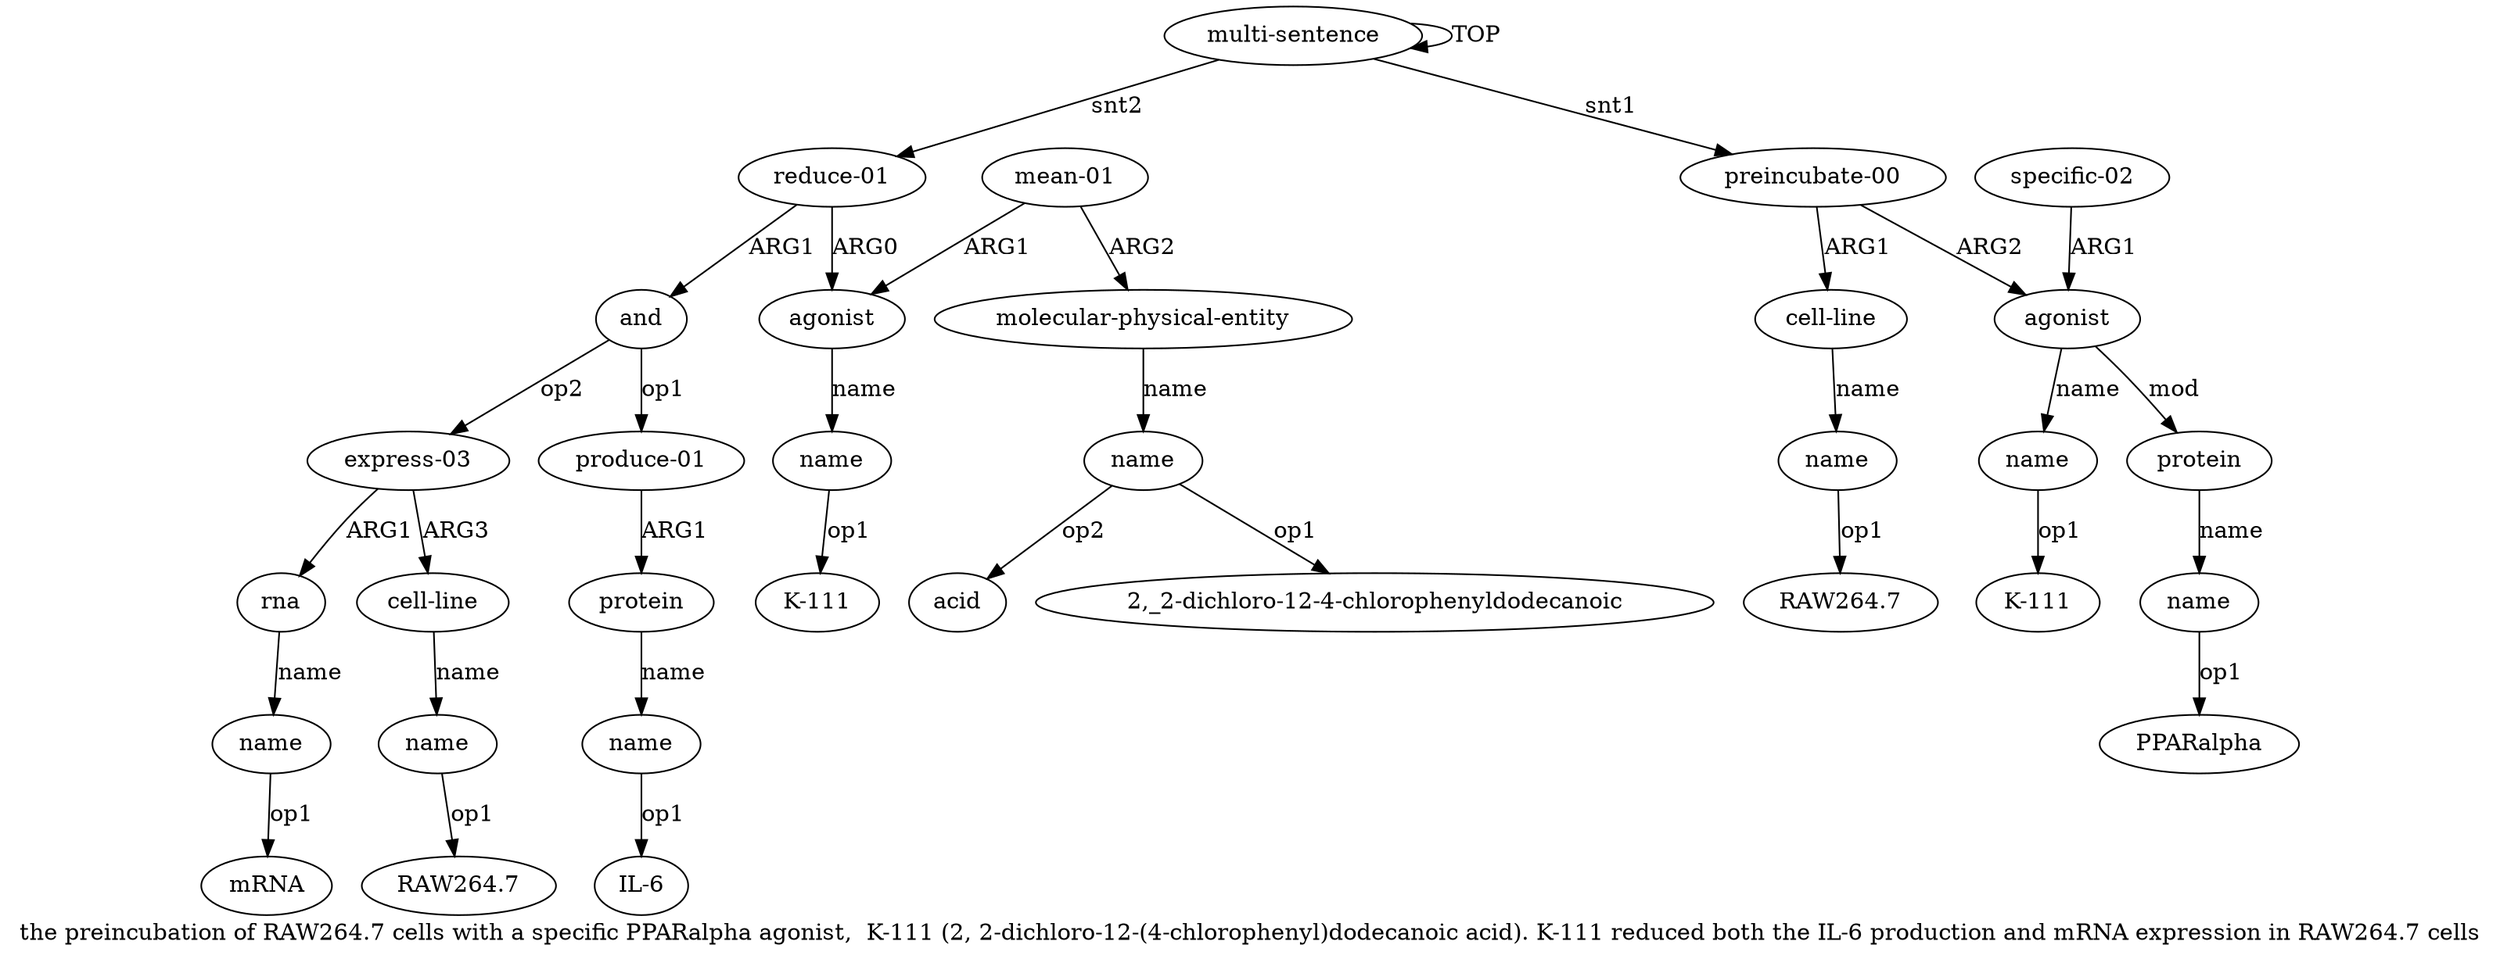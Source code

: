 digraph  {
	graph [label="the preincubation of RAW264.7 cells with a specific PPARalpha agonist,  K-111 (2, 2-dichloro-12-(4-chlorophenyl)dodecanoic acid)\
. K-111 reduced both the IL-6 production and mRNA expression in RAW264.7 cells"];
	node [label="\N"];
	a20	 [color=black,
		gold_ind=20,
		gold_label=rna,
		label=rna,
		test_ind=20,
		test_label=rna];
	a21	 [color=black,
		gold_ind=21,
		gold_label=name,
		label=name,
		test_ind=21,
		test_label=name];
	a20 -> a21 [key=0,
	color=black,
	gold_label=name,
	label=name,
	test_label=name];
"a21 mRNA" [color=black,
	gold_ind=-1,
	gold_label=mRNA,
	label=mRNA,
	test_ind=-1,
	test_label=mRNA];
a21 -> "a21 mRNA" [key=0,
color=black,
gold_label=op1,
label=op1,
test_label=op1];
a22 [color=black,
gold_ind=22,
gold_label="cell-line",
label="cell-line",
test_ind=22,
test_label="cell-line"];
a23 [color=black,
gold_ind=23,
gold_label=name,
label=name,
test_ind=23,
test_label=name];
a22 -> a23 [key=0,
color=black,
gold_label=name,
label=name,
test_label=name];
"a23 RAW264.7" [color=black,
gold_ind=-1,
gold_label="RAW264.7",
label="RAW264.7",
test_ind=-1,
test_label="RAW264.7"];
a23 -> "a23 RAW264.7" [key=0,
color=black,
gold_label=op1,
label=op1,
test_label=op1];
"a14 acid" [color=black,
gold_ind=-1,
gold_label=acid,
label=acid,
test_ind=-1,
test_label=acid];
"a18 IL-6" [color=black,
gold_ind=-1,
gold_label="IL-6",
label="IL-6",
test_ind=-1,
test_label="IL-6"];
"a11 K-111" [color=black,
gold_ind=-1,
gold_label="K-111",
label="K-111",
test_ind=-1,
test_label="K-111"];
"a5 K-111" [color=black,
gold_ind=-1,
gold_label="K-111",
label="K-111",
test_ind=-1,
test_label="K-111"];
"a7 PPARalpha" [color=black,
gold_ind=-1,
gold_label=PPARalpha,
label=PPARalpha,
test_ind=-1,
test_label=PPARalpha];
a15 [color=black,
gold_ind=15,
gold_label=and,
label=and,
test_ind=15,
test_label=and];
a16 [color=black,
gold_ind=16,
gold_label="produce-01",
label="produce-01",
test_ind=16,
test_label="produce-01"];
a15 -> a16 [key=0,
color=black,
gold_label=op1,
label=op1,
test_label=op1];
a19 [color=black,
gold_ind=19,
gold_label="express-03",
label="express-03",
test_ind=19,
test_label="express-03"];
a15 -> a19 [key=0,
color=black,
gold_label=op2,
label=op2,
test_label=op2];
a14 [color=black,
gold_ind=14,
gold_label=name,
label=name,
test_ind=14,
test_label=name];
a14 -> "a14 acid" [key=0,
color=black,
gold_label=op2,
label=op2,
test_label=op2];
"a14 2,_2-dichloro-12-4-chlorophenyldodecanoic" [color=black,
gold_ind=-1,
gold_label="2,_2-dichloro-12-4-chlorophenyldodecanoic",
label="2,_2-dichloro-12-4-chlorophenyldodecanoic",
test_ind=-1,
test_label="2,_2-dichloro-12-4-chlorophenyldodecanoic"];
a14 -> "a14 2,_2-dichloro-12-4-chlorophenyldodecanoic" [key=0,
color=black,
gold_label=op1,
label=op1,
test_label=op1];
a17 [color=black,
gold_ind=17,
gold_label=protein,
label=protein,
test_ind=17,
test_label=protein];
a18 [color=black,
gold_ind=18,
gold_label=name,
label=name,
test_ind=18,
test_label=name];
a17 -> a18 [key=0,
color=black,
gold_label=name,
label=name,
test_label=name];
a16 -> a17 [key=0,
color=black,
gold_label=ARG1,
label=ARG1,
test_label=ARG1];
a11 [color=black,
gold_ind=11,
gold_label=name,
label=name,
test_ind=11,
test_label=name];
a11 -> "a11 K-111" [key=0,
color=black,
gold_label=op1,
label=op1,
test_label=op1];
a10 [color=black,
gold_ind=10,
gold_label=agonist,
label=agonist,
test_ind=10,
test_label=agonist];
a10 -> a11 [key=0,
color=black,
gold_label=name,
label=name,
test_label=name];
a13 [color=black,
gold_ind=13,
gold_label="molecular-physical-entity",
label="molecular-physical-entity",
test_ind=13,
test_label="molecular-physical-entity"];
a13 -> a14 [key=0,
color=black,
gold_label=name,
label=name,
test_label=name];
a12 [color=black,
gold_ind=12,
gold_label="mean-01",
label="mean-01",
test_ind=12,
test_label="mean-01"];
a12 -> a10 [key=0,
color=black,
gold_label=ARG1,
label=ARG1,
test_label=ARG1];
a12 -> a13 [key=0,
color=black,
gold_label=ARG2,
label=ARG2,
test_label=ARG2];
"a3 RAW264.7" [color=black,
gold_ind=-1,
gold_label="RAW264.7",
label="RAW264.7",
test_ind=-1,
test_label="RAW264.7"];
a19 -> a20 [key=0,
color=black,
gold_label=ARG1,
label=ARG1,
test_label=ARG1];
a19 -> a22 [key=0,
color=black,
gold_label=ARG3,
label=ARG3,
test_label=ARG3];
a18 -> "a18 IL-6" [key=0,
color=black,
gold_label=op1,
label=op1,
test_label=op1];
a1 [color=black,
gold_ind=1,
gold_label="preincubate-00",
label="preincubate-00",
test_ind=1,
test_label="preincubate-00"];
a2 [color=black,
gold_ind=2,
gold_label="cell-line",
label="cell-line",
test_ind=2,
test_label="cell-line"];
a1 -> a2 [key=0,
color=black,
gold_label=ARG1,
label=ARG1,
test_label=ARG1];
a4 [color=black,
gold_ind=4,
gold_label=agonist,
label=agonist,
test_ind=4,
test_label=agonist];
a1 -> a4 [key=0,
color=black,
gold_label=ARG2,
label=ARG2,
test_label=ARG2];
a0 [color=black,
gold_ind=0,
gold_label="multi-sentence",
label="multi-sentence",
test_ind=0,
test_label="multi-sentence"];
a0 -> a1 [key=0,
color=black,
gold_label=snt1,
label=snt1,
test_label=snt1];
a0 -> a0 [key=0,
color=black,
gold_label=TOP,
label=TOP,
test_label=TOP];
a9 [color=black,
gold_ind=9,
gold_label="reduce-01",
label="reduce-01",
test_ind=9,
test_label="reduce-01"];
a0 -> a9 [key=0,
color=black,
gold_label=snt2,
label=snt2,
test_label=snt2];
a3 [color=black,
gold_ind=3,
gold_label=name,
label=name,
test_ind=3,
test_label=name];
a3 -> "a3 RAW264.7" [key=0,
color=black,
gold_label=op1,
label=op1,
test_label=op1];
a2 -> a3 [key=0,
color=black,
gold_label=name,
label=name,
test_label=name];
a5 [color=black,
gold_ind=5,
gold_label=name,
label=name,
test_ind=5,
test_label=name];
a5 -> "a5 K-111" [key=0,
color=black,
gold_label=op1,
label=op1,
test_label=op1];
a4 -> a5 [key=0,
color=black,
gold_label=name,
label=name,
test_label=name];
a6 [color=black,
gold_ind=6,
gold_label=protein,
label=protein,
test_ind=6,
test_label=protein];
a4 -> a6 [key=0,
color=black,
gold_label=mod,
label=mod,
test_label=mod];
a7 [color=black,
gold_ind=7,
gold_label=name,
label=name,
test_ind=7,
test_label=name];
a7 -> "a7 PPARalpha" [key=0,
color=black,
gold_label=op1,
label=op1,
test_label=op1];
a6 -> a7 [key=0,
color=black,
gold_label=name,
label=name,
test_label=name];
a9 -> a15 [key=0,
color=black,
gold_label=ARG1,
label=ARG1,
test_label=ARG1];
a9 -> a10 [key=0,
color=black,
gold_label=ARG0,
label=ARG0,
test_label=ARG0];
a8 [color=black,
gold_ind=8,
gold_label="specific-02",
label="specific-02",
test_ind=8,
test_label="specific-02"];
a8 -> a4 [key=0,
color=black,
gold_label=ARG1,
label=ARG1,
test_label=ARG1];
}
